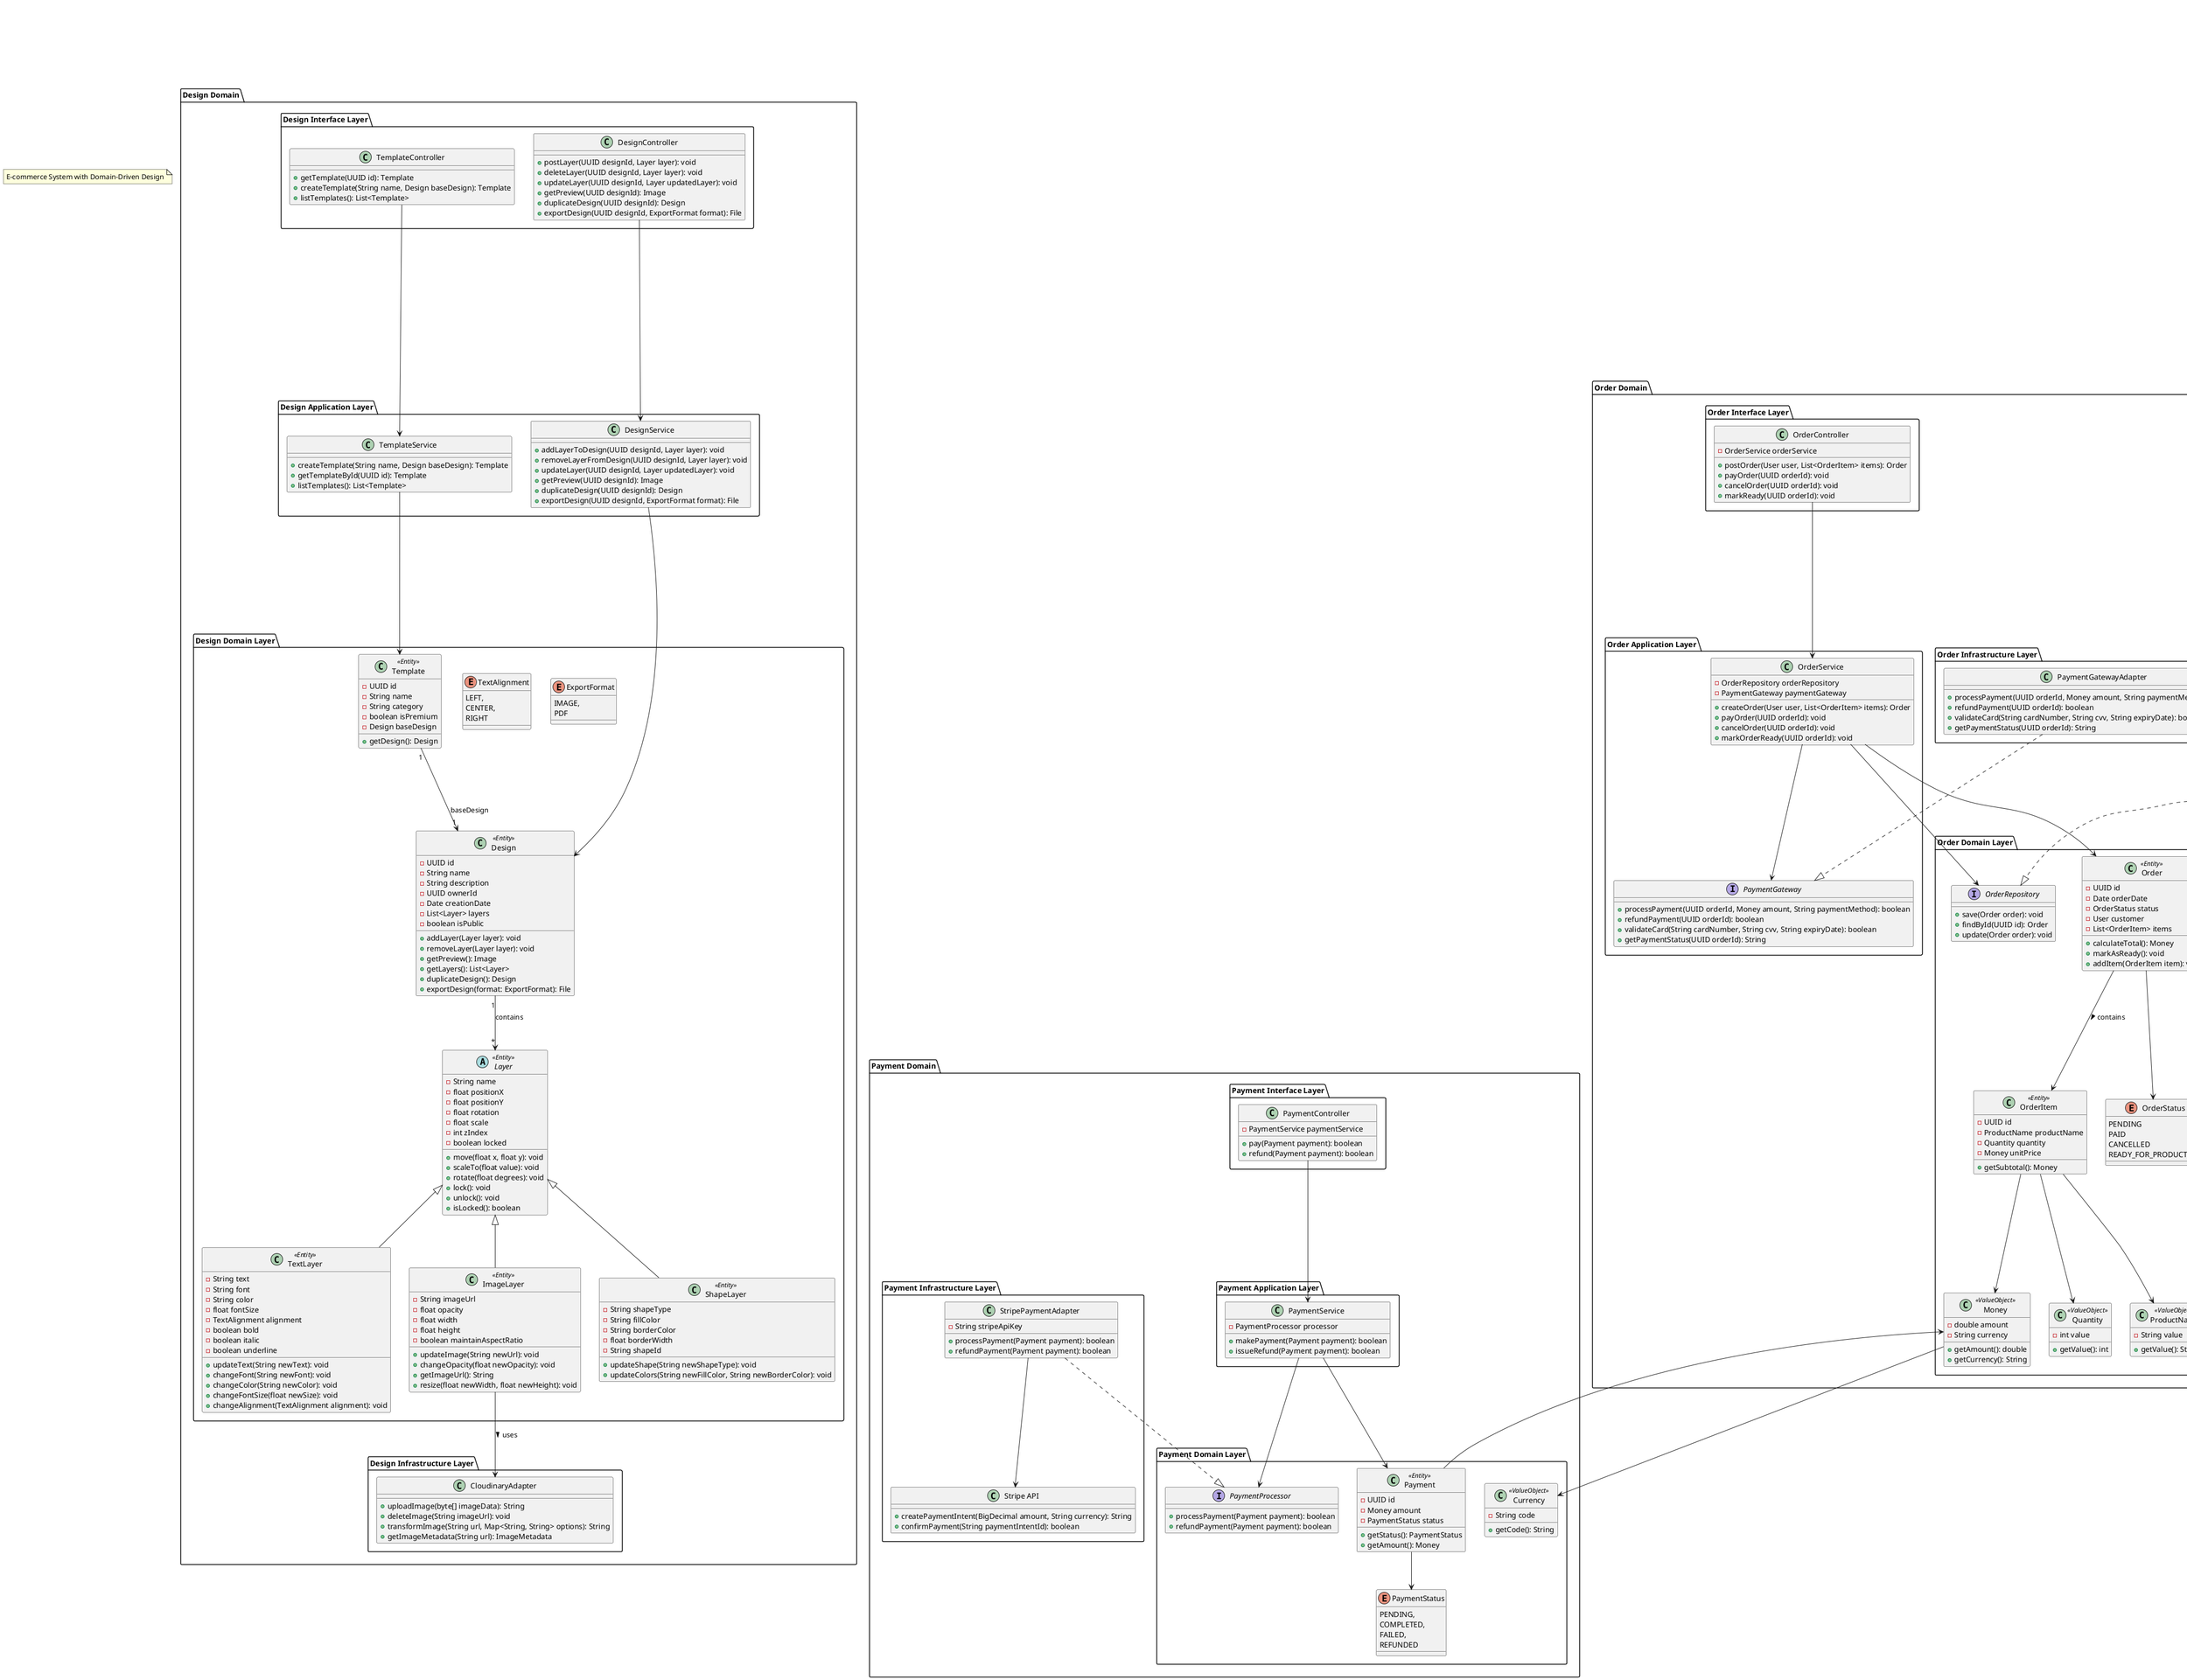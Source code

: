 @startuml
package "Design Domain" {
  package "Design Domain Layer" {
    enum ExportFormat {
      IMAGE,
      PDF
    }

    enum TextAlignment {
      LEFT,
      CENTER,
      RIGHT
    }

    class Design <<Entity>> {
      - UUID id
      - String name
      - String description
      - UUID ownerId
      - Date creationDate
      - List<Layer> layers
      - boolean isPublic
      + addLayer(Layer layer): void
      + removeLayer(Layer layer): void
      + getPreview(): Image
      + getLayers(): List<Layer>
      + duplicateDesign(): Design
      + exportDesign(format: ExportFormat): File
    }

    abstract class Layer <<Entity>> {
      - String name
      - float positionX
      - float positionY
      - float rotation
      - float scale
      - int zIndex
      - boolean locked
      + move(float x, float y): void
      + scaleTo(float value): void
      + rotate(float degrees): void
      + lock(): void
      + unlock(): void
      + isLocked(): boolean
    }

    class TextLayer <<Entity>> extends Layer {
      - String text
      - String font
      - String color
      - float fontSize
      - TextAlignment alignment
      - boolean bold
      - boolean italic
      - boolean underline
      + updateText(String newText): void
      + changeFont(String newFont): void
      + changeColor(String newColor): void
      + changeFontSize(float newSize): void
      + changeAlignment(TextAlignment alignment): void
    }

    class ImageLayer <<Entity>> extends Layer {
      - String imageUrl
      - float opacity
      - float width
      - float height
      - boolean maintainAspectRatio
      + updateImage(String newUrl): void
      + changeOpacity(float newOpacity): void
      + getImageUrl(): String
      + resize(float newWidth, float newHeight): void
    }

    class ShapeLayer <<Entity>> extends Layer {
      - String shapeType
      - String fillColor
      - String borderColor
      - float borderWidth
      - String shapeId
      + updateShape(String newShapeType): void
      + updateColors(String newFillColor, String newBorderColor): void
    }

    class Template <<Entity>> {
      - UUID id
      - String name
      - String category
      - boolean isPremium
      - Design baseDesign
      + getDesign(): Design
    }

    Template "1" --> "1" Design : baseDesign
    Design "1" --> "*" Layer : contains
  }

  package "Design Application Layer" {
    class TemplateService {
      + createTemplate(String name, Design baseDesign): Template
      + getTemplateById(UUID id): Template
      + listTemplates(): List<Template>
    }

    class DesignService {
      + addLayerToDesign(UUID designId, Layer layer): void
      + removeLayerFromDesign(UUID designId, Layer layer): void
      + updateLayer(UUID designId, Layer updatedLayer): void
      + getPreview(UUID designId): Image
      + duplicateDesign(UUID designId): Design
      + exportDesign(UUID designId, ExportFormat format): File
    }

    TemplateService --> Template
    DesignService --> Design
  }

  package "Design Infrastructure Layer" {
    class CloudinaryAdapter {
      + uploadImage(byte[] imageData): String
      + deleteImage(String imageUrl): void
      + transformImage(String url, Map<String, String> options): String
      + getImageMetadata(String url): ImageMetadata
    }

    ImageLayer --> CloudinaryAdapter : uses >
  }

  package "Design Interface Layer" {
    class TemplateController {
      + getTemplate(UUID id): Template
      + createTemplate(String name, Design baseDesign): Template
      + listTemplates(): List<Template>
    }

    class DesignController {
      + postLayer(UUID designId, Layer layer): void
      + deleteLayer(UUID designId, Layer layer): void
      + updateLayer(UUID designId, Layer updatedLayer): void
      + getPreview(UUID designId): Image
      + duplicateDesign(UUID designId): Design
      + exportDesign(UUID designId, ExportFormat format): File
    }

    TemplateController --> TemplateService
    DesignController --> DesignService
  }
}

' =============================
' FULFILLMENT DOMAIN
' =============================
package "Fulfillment Domain" {
  package "Fulfillment Domain Layer" {
    class Fulfillment <<Entity>> {
      - UUID id
      - Order order
      - FulfillmentStatus status
      - FulfillmentDate fulfillmentDate
      - boolean isCanceled
      - Date shippedAt
      - Date packedAt
      + start(): void
      + markPacked(): void
      + markShipped(): void
      + getStatus(): FulfillmentStatus
      + cancel(): void
      + isDelayed(): boolean
      + estimateDeliveryDate(): Date
    }

    enum FulfillmentStatus {
      PENDING
      IN_PRODUCTION
      PACKED
      SHIPPED
      DELIVERED
      CANCELED
    }

    class FulfillmentDate <<ValueObject>> {
      - Date startedAt
      - Date completedAt
      + getStartedAt(): Date
      + getCompletedAt(): Date
      + calculateDuration(): long
    }

    interface FulfillmentRepository {
      + save(Fulfillment fulfillment): void
      + findByOrderId(UUID orderId): Fulfillment
      + updateStatus(UUID orderId, FulfillmentStatus status): void
    }

    Fulfillment --> FulfillmentStatus
    Fulfillment --> FulfillmentDate
  }

  package "Fulfillment Application Layer" {
    class FulfillmentService {
      - FulfillmentRepository fulfillmentRepository
      - ShippingService shippingService
      + initiateFulfillment(UUID orderId): void
      + packOrder(UUID orderId): void
      + shipOrder(UUID orderId): void
      + cancelFulfillment(UUID orderId): void
      + getEstimatedDeliveryDate(UUID orderId): Date
      + isOrderDelayed(UUID orderId): boolean
    }

    FulfillmentService --> Fulfillment
    FulfillmentService --> FulfillmentRepository
  }

  package "Fulfillment Infrastructure Layer" {
    class FulfillmentRepositoryImpl {
      - Map<UUID, Fulfillment> database
      + save(Fulfillment fulfillment): void
      + findByOrderId(UUID orderId): Fulfillment
      + updateStatus(UUID orderId, FulfillmentStatus status): void
    }

    FulfillmentRepositoryImpl ..|> FulfillmentRepository
  }

  package "Fulfillment Interface Layer"  {
    class FulfillmentController {
      - FulfillmentService fulfillmentService
      + startFulfillment(UUID orderId): String
      + packOrder(UUID orderId): String
      + shipOrder(UUID orderId): String
      + cancelFulfillment(UUID orderId): String
      + getEstimatedDeliveryDate(UUID orderId): Date
      + isOrderDelayed(UUID orderId): boolean
    }

    FulfillmentController --> FulfillmentService
  }
}

' =============================
' ORDER DOMAIN
' =============================
package "Order Domain" {
  package "Order Domain Layer"  {
    class Order <<Entity>> {
      - UUID id
      - Date orderDate
      - OrderStatus status
      - User customer
      - List<OrderItem> items
      + calculateTotal(): Money
      + markAsReady(): void
      + addItem(OrderItem item): void
    }

    class OrderItem <<Entity>> {
      - UUID id
      - ProductName productName
      - Quantity quantity
      - Money unitPrice
      + getSubtotal(): Money
    }

    enum OrderStatus {
      PENDING
      PAID
      CANCELLED
      READY_FOR_PRODUCTION
    }

    interface OrderRepository {
      + save(Order order): void
      + findById(UUID id): Order
      + update(Order order): void
    }

    ' Value Objects
    class Money <<ValueObject>> {
      - double amount
      - String currency
      + getAmount(): double
      + getCurrency(): String
    }

    class Quantity <<ValueObject>> {
      - int value
      + getValue(): int
    }

    class ProductName <<ValueObject>> {
      - String value
      + getValue(): String
    }

    Order --> OrderItem : contains >
    Order --> OrderStatus
    OrderItem --> Money
    OrderItem --> Quantity
    OrderItem --> ProductName

    ' Connect Fulfillment to Order
    Fulfillment "1" --> "1" Order
  }

  package "Order Application Layer"  {
    interface PaymentGateway {
      + processPayment(UUID orderId, Money amount, String paymentMethod): boolean
      + refundPayment(UUID orderId): boolean
      + validateCard(String cardNumber, String cvv, String expiryDate): boolean
      + getPaymentStatus(UUID orderId): String
    }

    class OrderService {
      - OrderRepository orderRepository
      - PaymentGateway paymentGateway
      + createOrder(User user, List<OrderItem> items): Order
      + payOrder(UUID orderId): void
      + cancelOrder(UUID orderId): void
      + markOrderReady(UUID orderId): void
    }

    OrderService --> Order
    OrderService --> OrderRepository
    OrderService --> PaymentGateway
  }

  package "Order Infrastructure Layer"  {
    class OrderRepositoryImpl {
      - Map<UUID, Order> database
      + save(Order order): void
      + findById(UUID id): Order
      + update(Order order): void
    }

    class PaymentGatewayAdapter {
      + processPayment(UUID orderId, Money amount, String paymentMethod): boolean
      + refundPayment(UUID orderId): boolean
      + validateCard(String cardNumber, String cvv, String expiryDate): boolean
      + getPaymentStatus(UUID orderId): String
    }

    OrderRepositoryImpl ..|> OrderRepository
    PaymentGatewayAdapter ..|> PaymentGateway
  }

  package "Order Interface Layer"  {
    class OrderController {
      - OrderService orderService
      + postOrder(User user, List<OrderItem> items): Order
      + payOrder(UUID orderId): void
      + cancelOrder(UUID orderId): void
      + markReady(UUID orderId): void
    }

    OrderController --> OrderService
  }
}

' =============================
' PAYMENT DOMAIN
' =============================
package "Payment Domain" {
  package "Payment Domain Layer"  {
    enum PaymentStatus {
      PENDING,
      COMPLETED,
      FAILED,
      REFUNDED
    }

    class Payment <<Entity>> {
      - UUID id
      - Money amount
      - PaymentStatus status
      + getStatus(): PaymentStatus
      + getAmount(): Money
    }

    class Currency <<ValueObject>> {
      - String code
      + getCode(): String
    }

    interface PaymentProcessor {
      + processPayment(Payment payment): boolean
      + refundPayment(Payment payment): boolean
    }

    Payment --> PaymentStatus
    Payment --> Money
    Money --> Currency
  }

  package "Payment Application Layer"  {
    class PaymentService {
      - PaymentProcessor processor
      + makePayment(Payment payment): boolean
      + issueRefund(Payment payment): boolean
    }

    PaymentService --> Payment
    PaymentService --> PaymentProcessor
  }

  package "Payment Infrastructure Layer"  {
    class StripePaymentAdapter {
      - String stripeApiKey
      + processPayment(Payment payment): boolean
      + refundPayment(Payment payment): boolean
    }

    class "Stripe API" {
      + createPaymentIntent(BigDecimal amount, String currency): String
      + confirmPayment(String paymentIntentId): boolean
    }

    StripePaymentAdapter --> "Stripe API"
    StripePaymentAdapter ..|> PaymentProcessor
  }

  package "Payment Interface Layer"  {
    class PaymentController {
      - PaymentService paymentService
      + pay(Payment payment): boolean
      + refund(Payment payment): boolean
    }

    PaymentController --> PaymentService
  }
}

' =============================
' PRODUCT CATALOG DOMAIN
' =============================
package "Product Catalog Domain" {
  package "Product Catalog Domain Layer"  {
    class ProductId <<ValueObject>> {
      - UUID value
      + getValue(): UUID
    }

    class CategoryId <<ValueObject>> {
      - UUID value
      + getValue(): UUID
    }

    class CategoryName <<ValueObject>> {
      - String value
      + getValue(): String
    }

    class Image <<ValueObject>> {
      - String url
      + getUrl(): String
    }

    class ProductDescription <<ValueObject>> {
      - String value
      + getValue(): String
      + isValid(): boolean
    }

    class Price <<ValueObject>> {
      - float value
      - String currency
      + getValue(): float
      + getCurrency(): String
      + format(): String
      + isValid(): boolean
    }

    class Score <<ValueObject>> {
      - float value
      - int maxValue
      + getValue(): float
      + getPercentage(): float
      + isValid(): boolean
      + compareTo(Score other): int
    }

    class Label <<ValueObject>> {
      - String value
      - String colorCode
      + getValue(): String
      + getColor(): String
      + isValid(): boolean
      + updateColor(String newColor): void
    }

    class Product <<Entity>> {
      - ProductId id
      - String title
      - ProductDescription description
      - Price price
      - List<Label> tags
      - Score rating
      - Image previewImage
      - int stock
      - boolean isActive
      - LocalDateTime createdAt
      - LocalDateTime updatedAt
      + getInfo(): String
      + getPreview(): Image
      + calculateAverageScore(): float
      + addTag(Label tag): void
      + removeTag(Label tag): void
      + updateStock(int newStock): void
      + updateDescription(ProductDescription newDescription): void
      + updatePrice(Price newPrice): void
      + updatePreviewImage(Image newImage): void
      + activate(): void
      + deactivate(): void
    }

    class Category <<Entity>> {
      - CategoryId id
      - CategoryName name
      - String description
      - List<Product> products
      + getName(): String
      + getDescription(): String
      + addProduct(Product product): void
      + removeProduct(Product product): void
    }

    Product *-- ProductId
    Product *-- ProductDescription
    Product *-- Price
    Product *-- Score
    Product *-- "0..*" Label
    Product *-- Image
    Product --> Category : belongs to >
    Category *-- CategoryId
    Category *-- CategoryName
  }

  package "Product Catalog Application Layer"  {
    interface ProductRepository {
      + findAll(): List<Product>
      + findById(ProductId id): Product
      + findByCategory(CategoryId categoryId): List<Product>
      + findByScore(Score minScore): List<Product>
      + findByLabel(Label label): List<Product>
      + findActiveProducts(): List<Product>
      + findOutOfStockProducts(): List<Product>
      + save(Product product): void
      + delete(ProductId id): void
    }

    interface CategoryRepository {
      + findAll(): List<Category>
      + findById(CategoryId id): Category
      + save(Category category): void
      + delete(CategoryId id): void
    }

    class ProductCatalogService {
      - ProductRepository productRepository
      - CategoryRepository categoryRepository
      + listAllProducts(): List<Product>
      + fetchProductById(ProductId id): Product
      + listByCategory(CategoryId categoryId): List<Product>
      + listTopRated(Score minScore): List<Product>
      + listByLabel(Label label): List<Product>
      + listActive(): List<Product>
      + listOutOfStock(): List<Product>
      + updateStock(ProductId id, int newStock): void
      + updateDescription(ProductId id, ProductDescription newDesc): void
      + updatePrice(ProductId id, Price newPrice): void
      + updatePreviewImage(ProductId id, Image newImage): void
      + changeCategory(ProductId id, CategoryId newCategory): void
      + createProduct(Product product): void
      + deleteProduct(ProductId id): void
      + activate(ProductId id): void
      + deactivate(ProductId id): void
    }

    class CategoryService {
      - CategoryRepository categoryRepository
      + listAllCategories(): List<Category>
      + getCategoryById(CategoryId id): Category
      + createCategory(Category category): void
      + updateCategory(CategoryId id, CategoryName name, String description): void
      + deleteCategory(CategoryId id): void
    }

    ProductCatalogService --> ProductRepository
    ProductCatalogService --> CategoryRepository
    CategoryService --> CategoryRepository
  }

  package "Product Catalog Infrastructure Layer"  {
    class ProductRepositoryImpl {
      - List<Product> productsDB
      + findAll(): List<Product>
      + findById(ProductId id): Product
      + findByCategory(CategoryId categoryId): List<Product>
      + findByScore(Score minScore): List<Product>
      + findByLabel(Label label): List<Product>
      + findActiveProducts(): List<Product>
      + findOutOfStockProducts(): List<Product>
      + save(Product product): void
      + delete(ProductId id): void
    }

    class CategoryRepositoryImpl {
      - List<Category> categoriesDB
      + findAll(): List<Category>
      + findById(CategoryId id): Category
      + save(Category category): void
      + delete(CategoryId id): void
    }

    class CloudinaryImageService {
      - String cloudName
      + getImageUrl(String imageId): String
      + deleteImage(String imageUrl): void
      + transformImage(String imageUrl, Map<String, String> options): String
    }

    ProductRepositoryImpl --> CloudinaryImageService
    ProductRepositoryImpl ..|> ProductRepository
    CategoryRepositoryImpl ..|> CategoryRepository
  }

  package "Product Catalog Interface Layer"  {
    class ProductCatalogController {
      - ProductCatalogService catalogService
      + getAll(): List<Product>
      + getById(ProductId id): Product
      + getByCategory(CategoryId categoryId): List<Product>
      + getTopRated(float minScore): List<Product>
      + getByLabel(String label): List<Product>
      + getActive(): List<Product>
      + getOutOfStock(): List<Product>
      + create(Product product): void
      + updateStock(ProductId id, int newStock): void
      + updatePrice(ProductId id, Price newPrice): void
      + updateDescription(ProductId id, ProductDescription newDesc): void
      + updateImage(ProductId id, Image newImage): void
      + changeCategory(ProductId id, CategoryId newCategory): void
      + activate(ProductId id): void
      + deactivate(ProductId id): void
      + delete(ProductId id): void
    }

    class CategoryController {
      - CategoryService categoryService
      + getAllCategories(): List<Category>
      + getCategory(CategoryId id): Category
      + createCategory(Category category): void
      + updateCategory(CategoryId id, CategoryName name, String description): void
      + deleteCategory(CategoryId id): void
    }

    ProductCatalogController --> ProductCatalogService
    CategoryController --> CategoryService
  }
}

' =============================
' USER DOMAIN
' =============================
package "User Domain" {
  package "User Domain Layer"  {
    class User <<Entity>> {
      - UUID id
      - Username username
      - Email email
      - Password password
      - Set<Role> roles
      - Address address
      + boolean isAuthorized(String permission)
      + boolean changePassword(Password oldPassword, Password newPassword)
    }

    class Username <<ValueObject>> {
      - String value
      + Username(String value)
      + String getValue()
      + boolean isValid()
    }

    class Email <<ValueObject>> {
      - String value
      + Email(String value)
      + String getValue()
      + boolean isValid()
    }

    class Password <<ValueObject>> {
      - String hash
      - String salt
      - Date createdAt
      - boolean expired
      + static Password createFromPlainText(String plainText)
      + boolean matches(String plainText)
      + boolean isExpired()
    }

    class Role <<ValueObject>> {
      - String name
      + String getName()
    }

    class Address <<ValueObject>> {
      - String street
      - String city
      - String state
      - String zipCode
      - String country
      + boolean equals(Object other)
      + String toString()
    }

    class Token <<ValueObject>> {
      - String value
      + Token(String value)
      + String getValue()
      + boolean isValid()
    }

    User --> Username
    User --> Email
    User --> Password
    User "1" --> "0..*" Role
    User --> Address

    ' Connect Order to User
    Order "0..*" --> "1" User : customer
  }

  package "User Application Layer"  {
    interface IUserRepository {
      + User findByUsername(Username username)
      + void save(User user)
      + boolean existsByEmail(Email email)
    }

    interface IAuthService {
      + boolean authenticate(Username username, Password password)
      + Token generateToken(User user)
    }

    class UserService {
      - IUserRepository userRepository
      - IAuthService authService
      + boolean registerUser(Username username, Email email, Password password)
      + Token login(Username username, Password password)
      + boolean changePassword(Username username, Password oldPassword, Password newPassword)
    }

    UserService --> IUserRepository
    UserService --> IAuthService
  }

  package "User Infrastructure Layer"  {
    class UserRepositoryImpl {
      + User findByUsername(Username username)
      + void save(User user)
      + boolean existsByEmail(Email email)
    }

    class JwtAuthService {
      + boolean authenticate(Username username, Password password)
      + Token generateToken(User user)
    }

    UserRepositoryImpl ..|> IUserRepository
    JwtAuthService ..|> IAuthService
  }

  package "User Interface Layer"  {
    class UserController {
      - UserService userService
      + ResponseEntity<Boolean> register(String username, String email, String password)
      + ResponseEntity<String> login(String username, String password)
      + ResponseEntity<Boolean> changePassword(String username, String oldPassword, String newPassword)
    }

    UserController --> UserService
  }
}

' Add some high-level context to the diagram
note "E-commerce System with Domain-Driven Design" as N1
@enduml